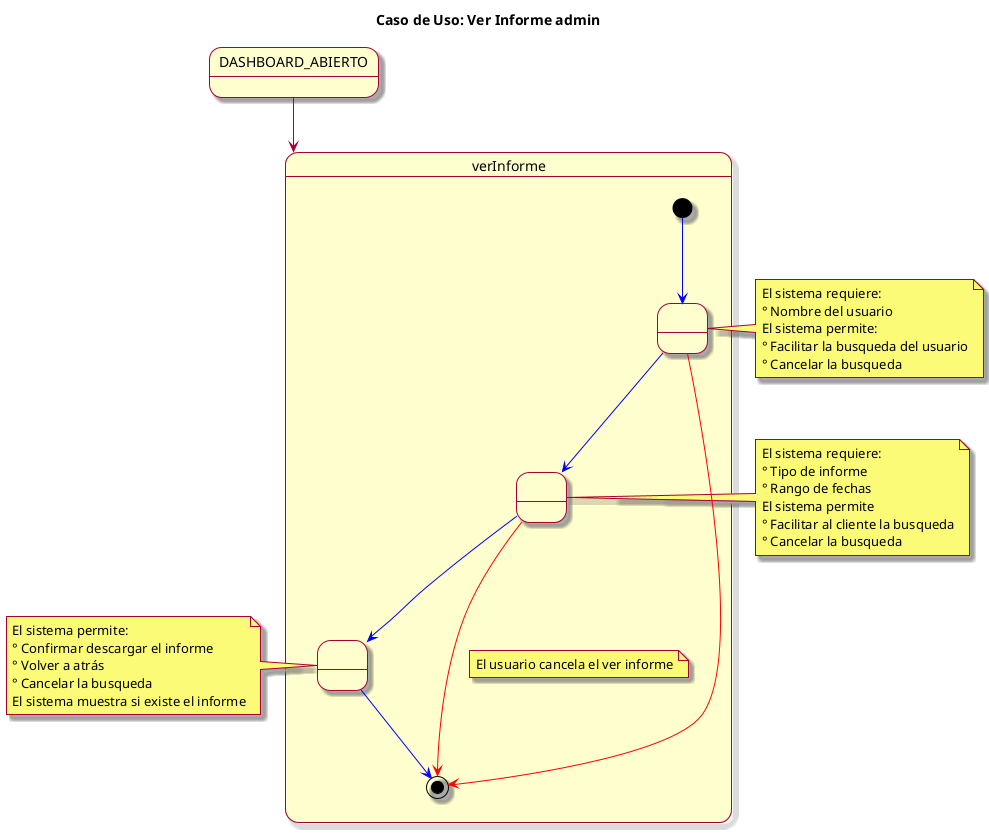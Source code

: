 @startuml descripción CDU informe

skin rose
title Caso de Uso: Ver Informe admin

state DASHBOARD_ABIERTO

DASHBOARD_ABIERTO --> verInforme

state verInforme {
  [*] -[#blue]-> seleccionarUsuario
  state " " as seleccionarUsuario
  seleccionarUsuario -[#blue]-> inicioInforme
  seleccionarUsuario -[#red]-> [*]
  state " " as inicioInforme
  inicioInforme -[#blue]-> mostrarInforme
  state " " as mostrarInforme
  mostrarInforme  -[#blue]-> [*]
  inicioInforme -[#red]-> [*]
  note on link: El usuario cancela el ver informe
}
note left of mostrarInforme
  El sistema permite:
  ° Confirmar descargar el informe
  ° Volver a atrás
  ° Cancelar la busqueda
  El sistema muestra si existe el informe
end note

note left of inicioInforme
  El sistema requiere:
  ° Tipo de informe
  ° Rango de fechas
  El sistema permite
  ° Facilitar al cliente la busqueda
  ° Cancelar la busqueda
end note

note right of seleccionarUsuario
 El sistema requiere:
 ° Nombre del usuario
 El sistema permite:
 ° Facilitar la busqueda del usuario
 ° Cancelar la busqueda
end note

@enduml
